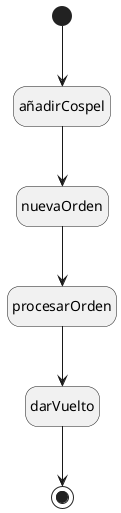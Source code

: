 @startuml

hide empty description
[*] --> añadirCospel
añadirCospel --> nuevaOrden
nuevaOrden --> procesarOrden
procesarOrden --> darVuelto
darVuelto --> [*]

@enduml